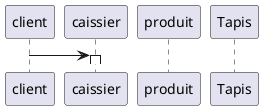 @startuml Titre
'--------------------------------
' Parametres pour le dessin
'--------------------------------
'--http://iut-blagnac.github.io/POO/TD4.html--
hide circle
hide empty members
hide empty methods
'--------------------------------

'5.1.1


participant A as "client"
participant B as "caissier"
participant C as "produit"
participant D as "Tapis"

A -> B
activate B



@enduml